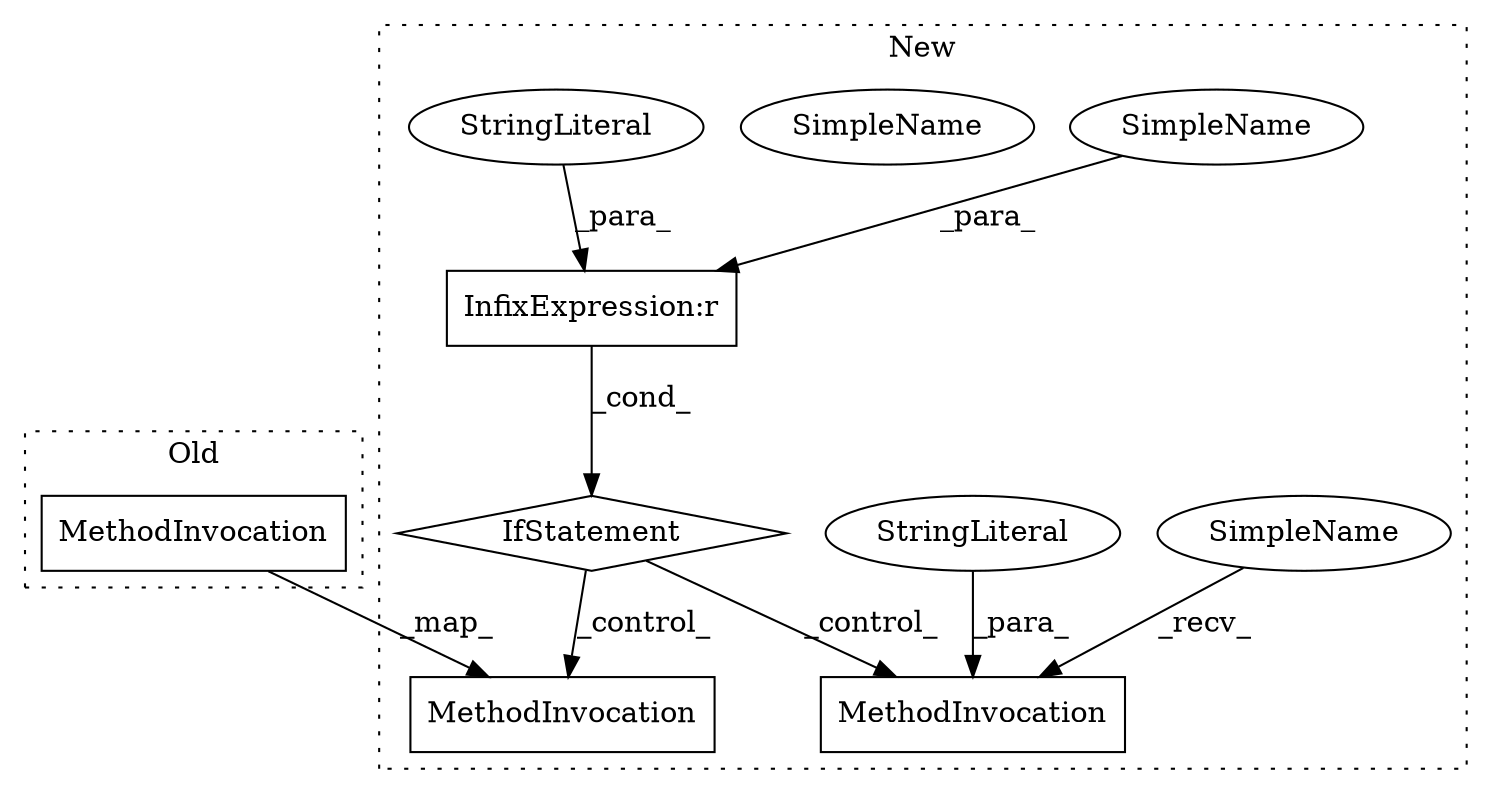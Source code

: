 digraph G {
subgraph cluster0 {
4 [label="MethodInvocation" a="32" s="2514,2595" l="10,1" shape="box"];
label = "Old";
style="dotted";
}
subgraph cluster1 {
1 [label="IfStatement" a="25" s="1854,1873" l="4,26" shape="diamond"];
2 [label="MethodInvocation" a="32" s="2059,2140" l="10,1" shape="box"];
3 [label="MethodInvocation" a="32" s="1905,2001" l="10,1" shape="box"];
5 [label="SimpleName" a="42" s="1858" l="7" shape="ellipse"];
6 [label="SimpleName" a="42" s="1899" l="5" shape="ellipse"];
7 [label="SimpleName" a="42" s="1858" l="7" shape="ellipse"];
8 [label="StringLiteral" a="45" s="1915" l="86" shape="ellipse"];
9 [label="StringLiteral" a="45" s="1869" l="4" shape="ellipse"];
10 [label="InfixExpression:r" a="27" s="1865" l="4" shape="box"];
label = "New";
style="dotted";
}
1 -> 2 [label="_control_"];
1 -> 3 [label="_control_"];
4 -> 2 [label="_map_"];
5 -> 10 [label="_para_"];
6 -> 3 [label="_recv_"];
8 -> 3 [label="_para_"];
9 -> 10 [label="_para_"];
10 -> 1 [label="_cond_"];
}